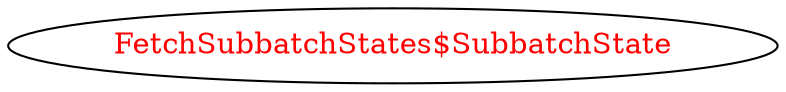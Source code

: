 digraph dependencyGraph {
 concentrate=true;
 ranksep="2.0";
 rankdir="LR"; 
 splines="ortho";
"FetchSubbatchStates$SubbatchState" [fontcolor="red"];
}